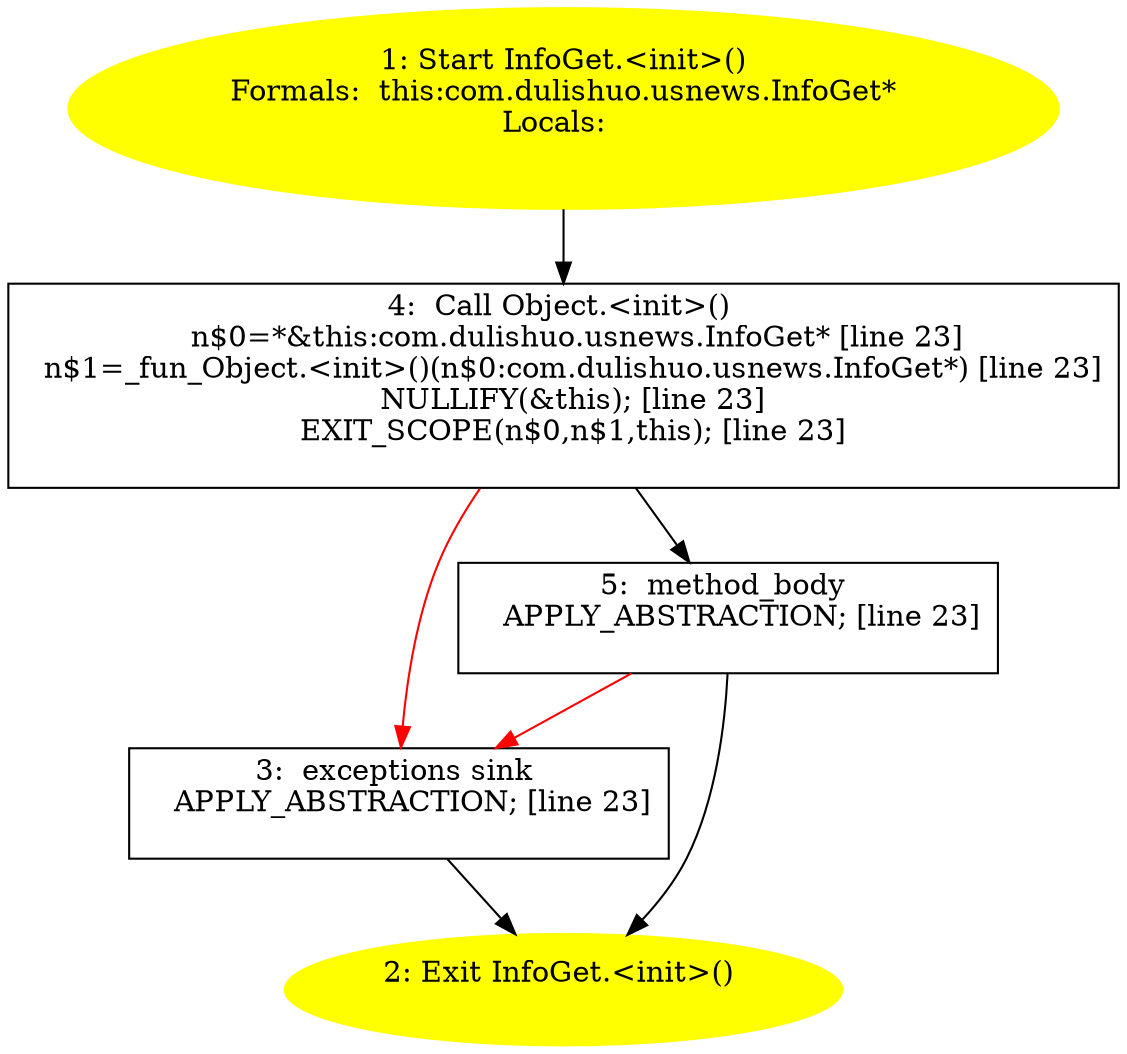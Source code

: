 /* @generated */
digraph cfg {
"com.dulishuo.usnews.InfoGet.<init>().edd8d69ae9b7c6db531291aa063db818_1" [label="1: Start InfoGet.<init>()\nFormals:  this:com.dulishuo.usnews.InfoGet*\nLocals:  \n  " color=yellow style=filled]
	

	 "com.dulishuo.usnews.InfoGet.<init>().edd8d69ae9b7c6db531291aa063db818_1" -> "com.dulishuo.usnews.InfoGet.<init>().edd8d69ae9b7c6db531291aa063db818_4" ;
"com.dulishuo.usnews.InfoGet.<init>().edd8d69ae9b7c6db531291aa063db818_2" [label="2: Exit InfoGet.<init>() \n  " color=yellow style=filled]
	

"com.dulishuo.usnews.InfoGet.<init>().edd8d69ae9b7c6db531291aa063db818_3" [label="3:  exceptions sink \n   APPLY_ABSTRACTION; [line 23]\n " shape="box"]
	

	 "com.dulishuo.usnews.InfoGet.<init>().edd8d69ae9b7c6db531291aa063db818_3" -> "com.dulishuo.usnews.InfoGet.<init>().edd8d69ae9b7c6db531291aa063db818_2" ;
"com.dulishuo.usnews.InfoGet.<init>().edd8d69ae9b7c6db531291aa063db818_4" [label="4:  Call Object.<init>() \n   n$0=*&this:com.dulishuo.usnews.InfoGet* [line 23]\n  n$1=_fun_Object.<init>()(n$0:com.dulishuo.usnews.InfoGet*) [line 23]\n  NULLIFY(&this); [line 23]\n  EXIT_SCOPE(n$0,n$1,this); [line 23]\n " shape="box"]
	

	 "com.dulishuo.usnews.InfoGet.<init>().edd8d69ae9b7c6db531291aa063db818_4" -> "com.dulishuo.usnews.InfoGet.<init>().edd8d69ae9b7c6db531291aa063db818_5" ;
	 "com.dulishuo.usnews.InfoGet.<init>().edd8d69ae9b7c6db531291aa063db818_4" -> "com.dulishuo.usnews.InfoGet.<init>().edd8d69ae9b7c6db531291aa063db818_3" [color="red" ];
"com.dulishuo.usnews.InfoGet.<init>().edd8d69ae9b7c6db531291aa063db818_5" [label="5:  method_body \n   APPLY_ABSTRACTION; [line 23]\n " shape="box"]
	

	 "com.dulishuo.usnews.InfoGet.<init>().edd8d69ae9b7c6db531291aa063db818_5" -> "com.dulishuo.usnews.InfoGet.<init>().edd8d69ae9b7c6db531291aa063db818_2" ;
	 "com.dulishuo.usnews.InfoGet.<init>().edd8d69ae9b7c6db531291aa063db818_5" -> "com.dulishuo.usnews.InfoGet.<init>().edd8d69ae9b7c6db531291aa063db818_3" [color="red" ];
}
